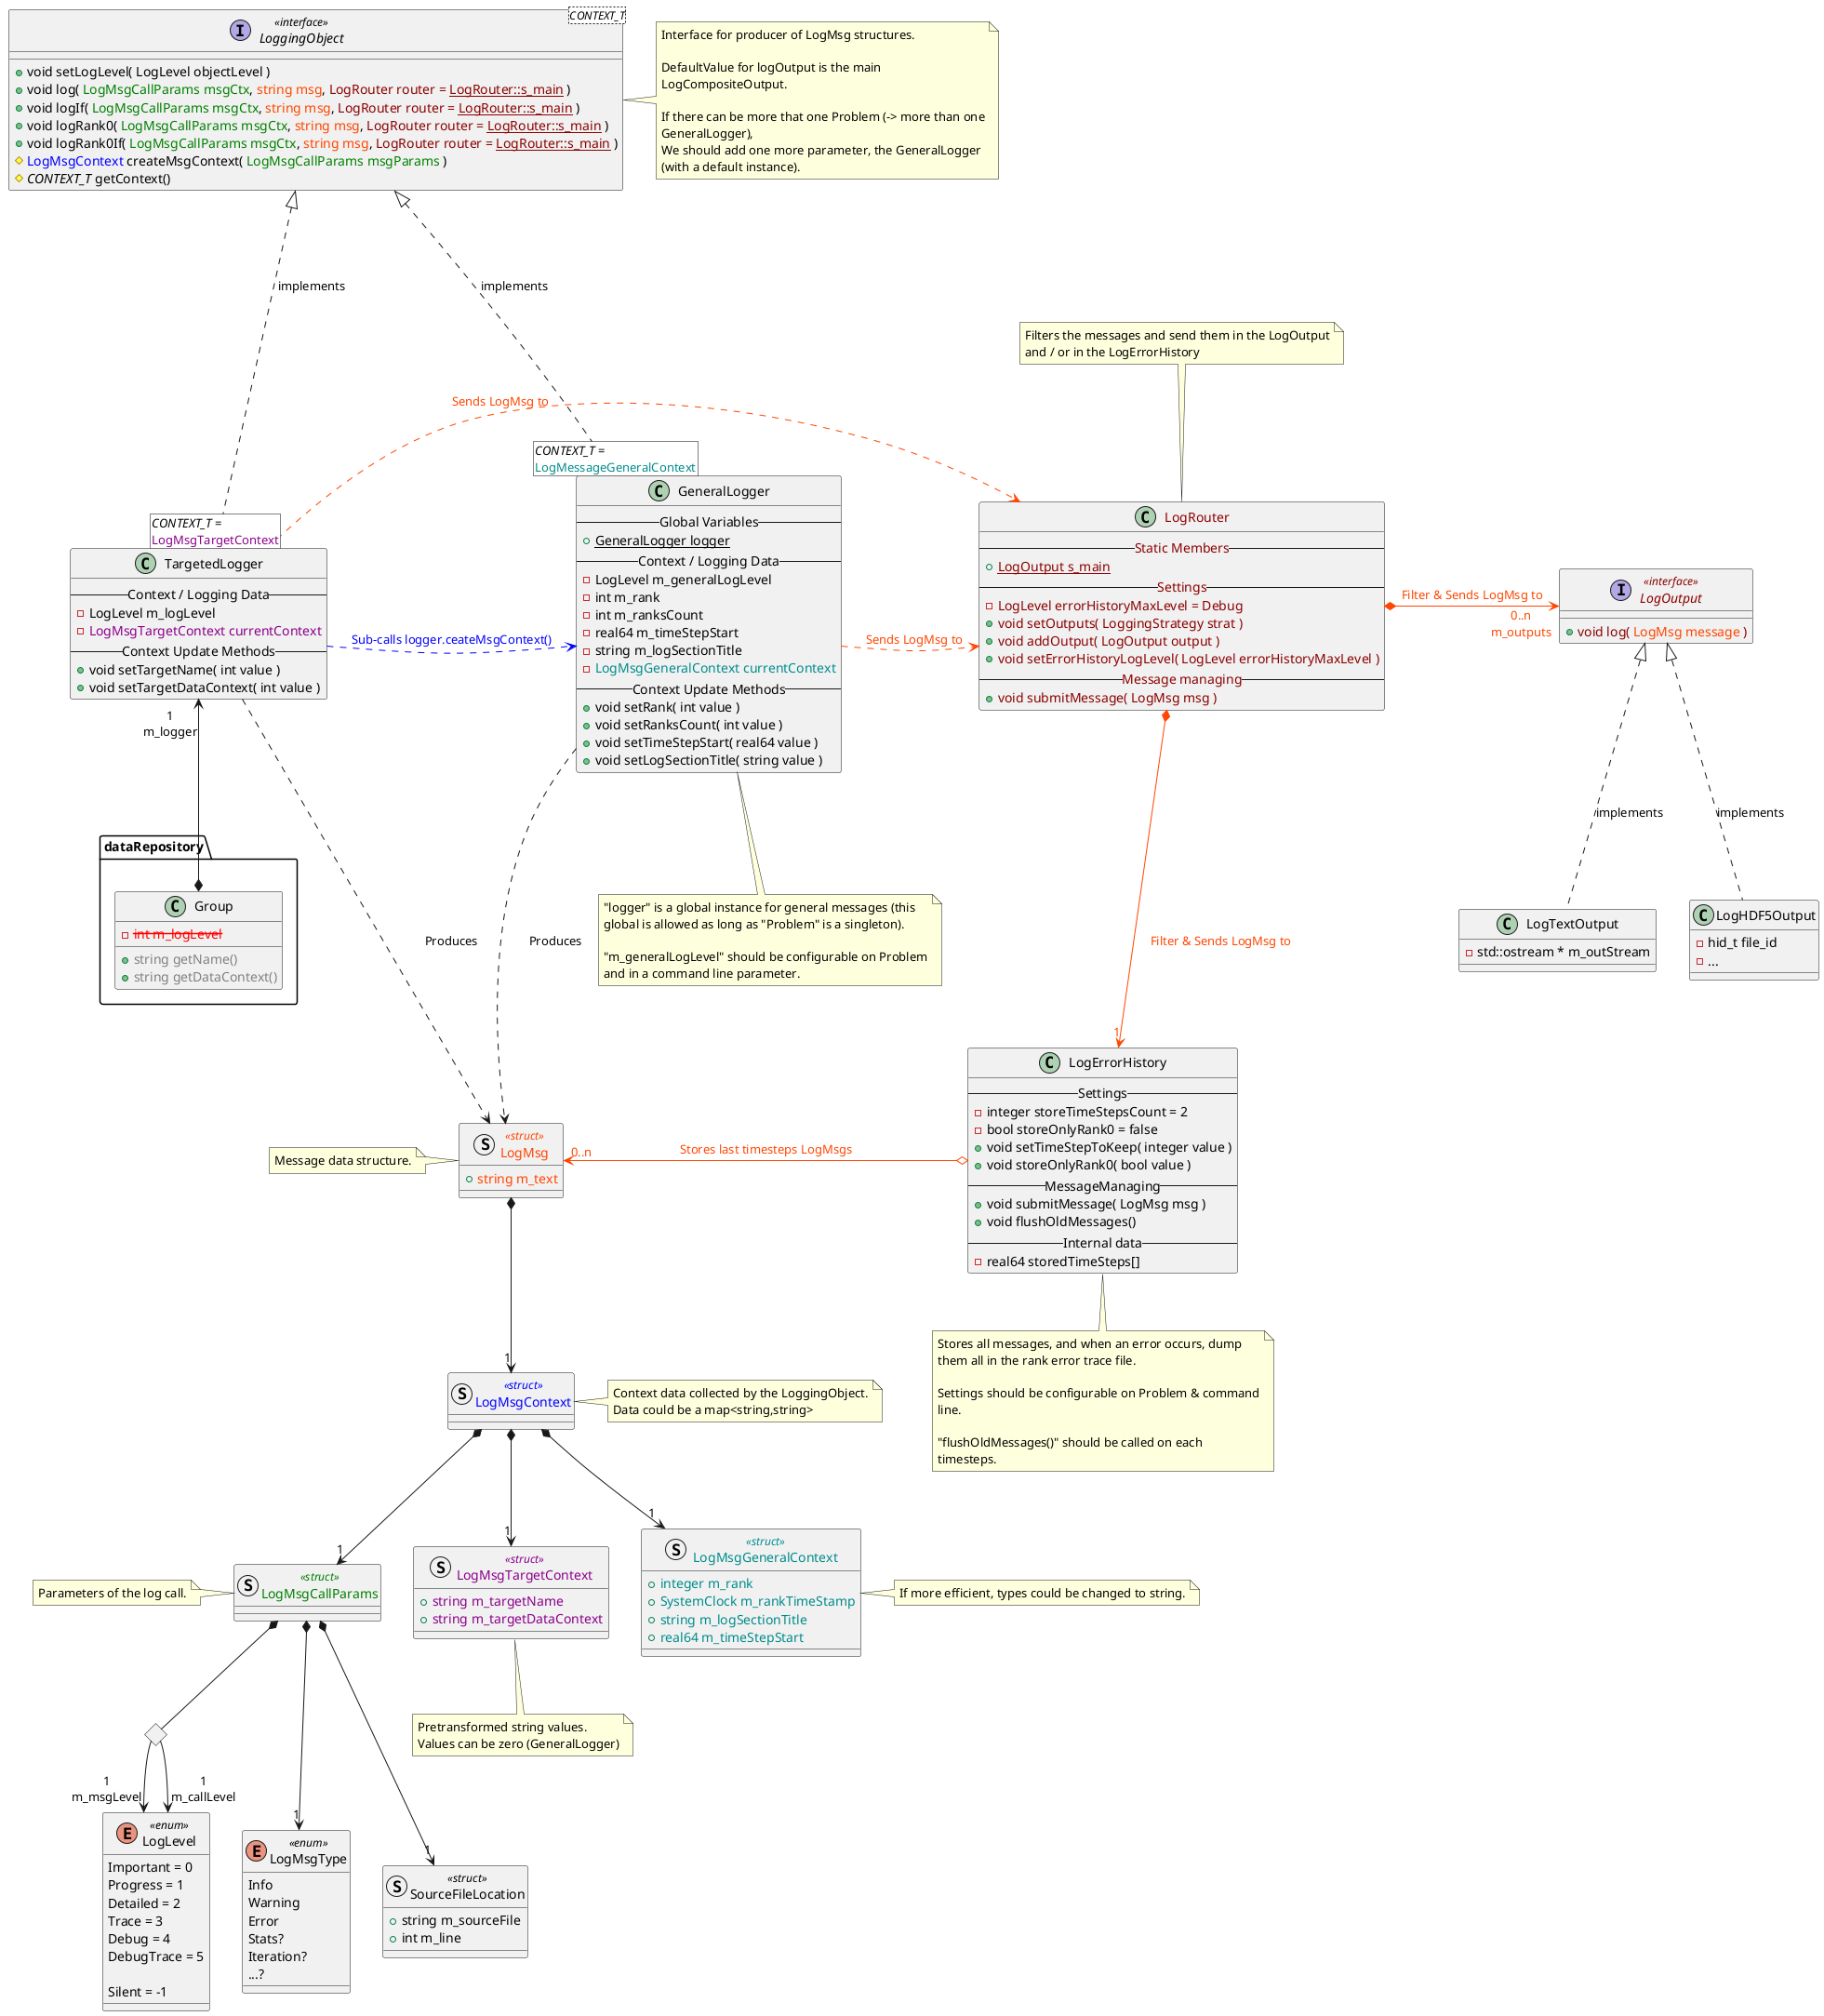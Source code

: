 @startuml Logger Class

<style>
note {
  MaximumWidth 350
}
</style>

set namespaceSeparator ::


' --------------------------
' Message Data Structure
' --------------------------

enum LogLevel <<enum>> {
  Important = 0
  Progress = 1
  Detailed = 2
  Trace = 3
  Debug = 4
  DebugTrace = 5

  Silent = -1
}

enum LogMsgType <<enum>> {
  Info
  Warning
  Error
  Stats?
  Iteration?
  ...?
}

struct SourceFileLocation <<struct>> {
  + string m_sourceFile
  + int m_line
}

struct LogMsgCallParams <<struct>> #text:Green {
}
note left: Parameters of the log call.

struct LogMsgGeneralContext <<struct>> #text:DarkCyan {
  + integer m_rank
  + SystemClock m_rankTimeStamp
  + string m_logSectionTitle
  + real64 m_timeStepStart
}
note right: If more efficient, types could be changed to string.

struct LogMsgTargetContext <<struct>> #text:DarkMagenta {
  + string m_targetName
  + string m_targetDataContext
}
note bottom: Pretransformed string values.\nValues can be zero (GeneralLogger)

struct LogMsgContext <<struct>> #text:Blue {
}
note right: Context data collected by the LoggingObject.\nData could be a map<string,string>

struct LogMsg <<struct>> #text:OrangeRed {
  + string m_text
}
note left: Message data structure.

LogMsgCallParams *---> "1" SourceFileLocation
LogMsgCallParams *---> "1" LogMsgType
<> LogMsgCallParamsLogLevels
LogMsgCallParams *-- LogMsgCallParamsLogLevels
LogMsgCallParamsLogLevels --> "1\nm_msgLevel" LogLevel
LogMsgCallParamsLogLevels --> "1\nm_callLevel" LogLevel
LogMsgContext *--> "1" LogMsgCallParams
LogMsgContext *--> "1" LogMsgGeneralContext
LogMsgContext *--> "1" LogMsgTargetContext
LogMsg *--> "1" LogMsgContext

LogMsgCallParams -r[hidden]- LogMsgTargetContext
LogMsgTargetContext -r[hidden]- LogMsgGeneralContext

LogLevel ---r[hidden]- LogMsgType
LogMsgType ---r[hidden]- SourceFileLocation


' --------------------------
' Log outputs
' --------------------------


interface LogOutput <<interface>> #text:DarkRed {
  + void log( <color:OrangeRed>LogMsg message</color> )
}

class LogHDF5Output {
  - hid_t file_id
  - ...
}
LogOutput <|.d. LogHDF5Output  : implements

class LogTextOutput {
  - std::ostream * m_outStream
}
LogOutput <|.d. LogTextOutput  : implements


class LogErrorHistory {
  -- Settings --
  - integer storeTimeStepsCount = 2
  - bool storeOnlyRank0 = false
  + void setTimeStepToKeep( integer value )
  + void storeOnlyRank0( bool value )
  -- MessageManaging --
  + void submitMessage( LogMsg msg )
  + void flushOldMessages()
  -- Internal data --
  - real64 storedTimeSteps[]
}
note as LogErrorHistoryNote
  Stores all messages, and when an error occurs, dump them all in the rank error trace file.

  Settings should be configurable on Problem & command line.

  "flushOldMessages()" should be called on each timesteps.
end note
LogErrorHistory .. LogErrorHistoryNote
LogErrorHistory o--l--> "0..n" LogMsg #OrangeRed;text:OrangeRed : Stores last timesteps LogMsgs


class LogRouter #text:DarkRed {
  -- Static Members --
  + {static} LogOutput s_main
  -- Settings --
  - LogLevel errorHistoryMaxLevel = Debug
  + void setOutputs( LoggingStrategy strat )
  + void addOutput( LogOutput output )
  + void setErrorHistoryLogLevel( LogLevel errorHistoryMaxLevel )
  -- Message managing --
  + void submitMessage( LogMsg msg )
}
note top: Filters the messages and send them in the LogOutput and / or in the LogErrorHistory
LogRouter *-r-> "0..n\nm_outputs" LogOutput #OrangeRed;text:OrangeRed : "Filter & Sends LogMsg to"
LogRouter *-d-> "1" LogErrorHistory #OrangeRed;text:OrangeRed : "Filter & Sends LogMsg to"


' --------------------------
' Message Producers
' --------------------------


interface LoggingObject<CONTEXT_T> <<interface>> {
  + void setLogLevel( LogLevel objectLevel )
  + void log( <color:Green>LogMsgCallParams msgCtx</color>, <color:OrangeRed>string msg</color>, <color:DarkRed>LogRouter router = <u>LogRouter::s_main</u></color> )
  + void logIf( <color:Green>LogMsgCallParams msgCtx</color>, <color:OrangeRed>string msg</color>, <color:DarkRed>LogRouter router = <u>LogRouter::s_main</u></color> )
  + void logRank0( <color:Green>LogMsgCallParams msgCtx</color>, <color:OrangeRed>string msg</color>, <color:DarkRed>LogRouter router = <u>LogRouter::s_main</u></color> )
  + void logRank0If( <color:Green>LogMsgCallParams msgCtx</color>, <color:OrangeRed>string msg</color>, <color:DarkRed>LogRouter router = <u>LogRouter::s_main</u></color> )
  # <color:Blue>LogMsgContext</color> createMsgContext( <color:Green>LogMsgCallParams msgParams</color> )
  # <i>CONTEXT_T</i> getContext()
}
note right: Interface for producer of LogMsg structures.\n\nDefaultValue for logOutput is the main LogCompositeOutput.\n\nIf there can be more that one Problem (-> more than one GeneralLogger),\nWe should add one more parameter, the GeneralLogger (with a default instance).


class GeneralLogger {
  -- Global Variables --
  + {static} GeneralLogger logger
  -- Context / Logging Data --
  - LogLevel m_generalLogLevel
  - int m_rank
  - int m_ranksCount
  - real64 m_timeStepStart
  - string m_logSectionTitle
  - <color:DarkCyan>LogMsgGeneralContext currentContext</color>
  -- Context Update Methods --
  + void setRank( int value )
  + void setRanksCount( int value )
  + void setTimeStepStart( real64 value )
  + void setLogSectionTitle( string value )
}
note as GeneralLoggerNote
  "logger" is a global instance for general messages (this global is allowed as long as "Problem" is a singleton).

  "m_generalLogLevel" should be configurable on Problem and in a command line parameter.
end note
GeneralLogger .d. GeneralLoggerNote
GeneralLogger [<i>CONTEXT_T</i> =\n<color:DarkCyan>LogMessageGeneralContext</color>] ..u..|> LoggingObject : implements
GeneralLogger .d..> LogMsg : Produces
GeneralLogger .r..> LogRouter #OrangeRed;text:OrangeRed : "Sends LogMsg to"


class TargetedLogger {
  -- Context / Logging Data --
  - LogLevel m_logLevel
  - <color:DarkMagenta>LogMsgTargetContext currentContext</color>
  -- Context Update Methods --
  + void setTargetName( int value )
  + void setTargetDataContext( int value )
}
package dataRepository {
  class Group {
    + <color:Grey>string getName()</color>
    + <color:Grey>string getDataContext()</color>
    - <color:Red><s>int m_logLevel</s></color>
  }
}
TargetedLogger [<i>CONTEXT_T</i> =\n<color:DarkMagenta>LogMsgTargetContext</color>] ..u..|> LoggingObject : implements
TargetedLogger "1\nm_logger" <-d-* Group
TargetedLogger .r..> LogRouter #OrangeRed;text:OrangeRed : "Sends LogMsg to"
TargetedLogger .r..> GeneralLogger #Blue;text:Blue : "Sub-calls logger.ceateMsgContext()"
TargetedLogger .d..> LogMsg : Produces


@enduml